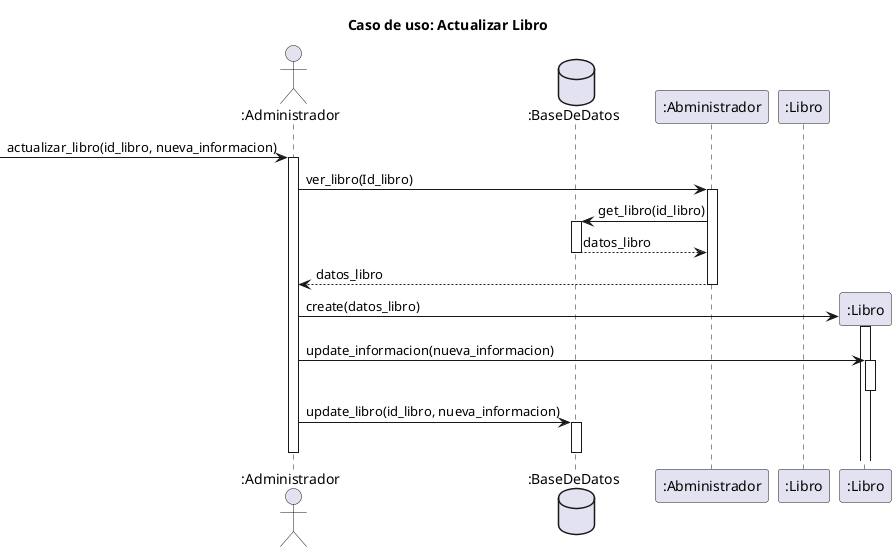 @startuml
' title caso de uso: Actualizar libro

' actor "usuario" as u
' participant "sistema" as s
' database "base de datos" as db

' u -->> s: sesionIniciada()
' activate s
' s->s: verificar el tipo de usuario
' note left of s
'   si es administrador o bibliotecario
'   se le muestra la opcion de actualizar

' end note
' u->s: buscar libro
' s->db: buscar libro
' activate db
' db->s: libro encontrado
' deactivate db
' s->u: mostrar datos del libro
' u-->>s: ActualizarLibro()
' activate s
' u->s: presiona boton actualizar datos de libro

' group Actualizar libro
' s->u: mostrar formulario de actualizacion con los datos del libro
' u->s: modifica los datos del libro
' u->s: presiona boton guardar
' else campos vacios
' s->u: mostrar mensaje de error
' s->u: vuelve a mostrar formulario
' s->u: pide que llene los campos

' end
' s->db: actualizar libro
' activate db
' db->s: libro actualizado
' deactivate db
' s->u: mostrar mensaje de exito
' u<-s: la ventana cierra despues de 3 segundos
' deactivate s
' s->u: vuelve a la pagina de busqueda


title Caso de uso: Actualizar Libro

actor ":Administrador" as a
database ":BaseDeDatos" as bd
participant ":Abministrador" as r
participant ":Libro" as l

-> a:actualizar_libro(id_libro, nueva_informacion)
activate a

a -> r:ver_libro(Id_libro)
activate r

r -> bd:get_libro(id_libro)
activate bd

bd --> r:datos_libro
deactivate bd

r --> a:datos_libro
deactivate r

create ":Libro" as libro
a -> libro:create(datos_libro)
activate libro

a -> libro:update_informacion(nueva_informacion)
activate libro


deactivate libro

a -> bd:update_libro(id_libro, nueva_informacion)
activate bd

deactivate bd

deactivate a



@enduml
